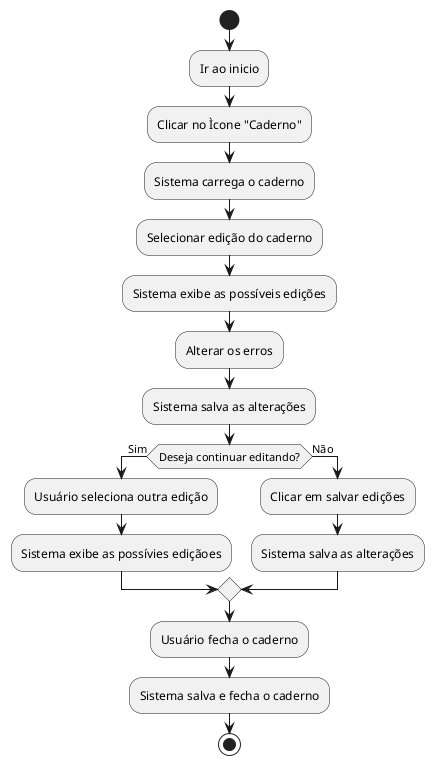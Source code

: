 @startuml
start

:Ir ao inicio;
:Clicar no Ìcone "Caderno";
:Sistema carrega o caderno;
:Selecionar edição do caderno;
:Sistema exibe as possíveis edições;
:Alterar os erros;
:Sistema salva as alterações;
if (Deseja continuar editando?) then (Sim)
  :Usuário seleciona outra edição;
  :Sistema exibe as possívies ediçãoes;
   else (Não)
    :Clicar em salvar edições;
    :Sistema salva as alterações;
 
endif

:Usuário fecha o caderno;
:Sistema salva e fecha o caderno;

stop
@enduml

